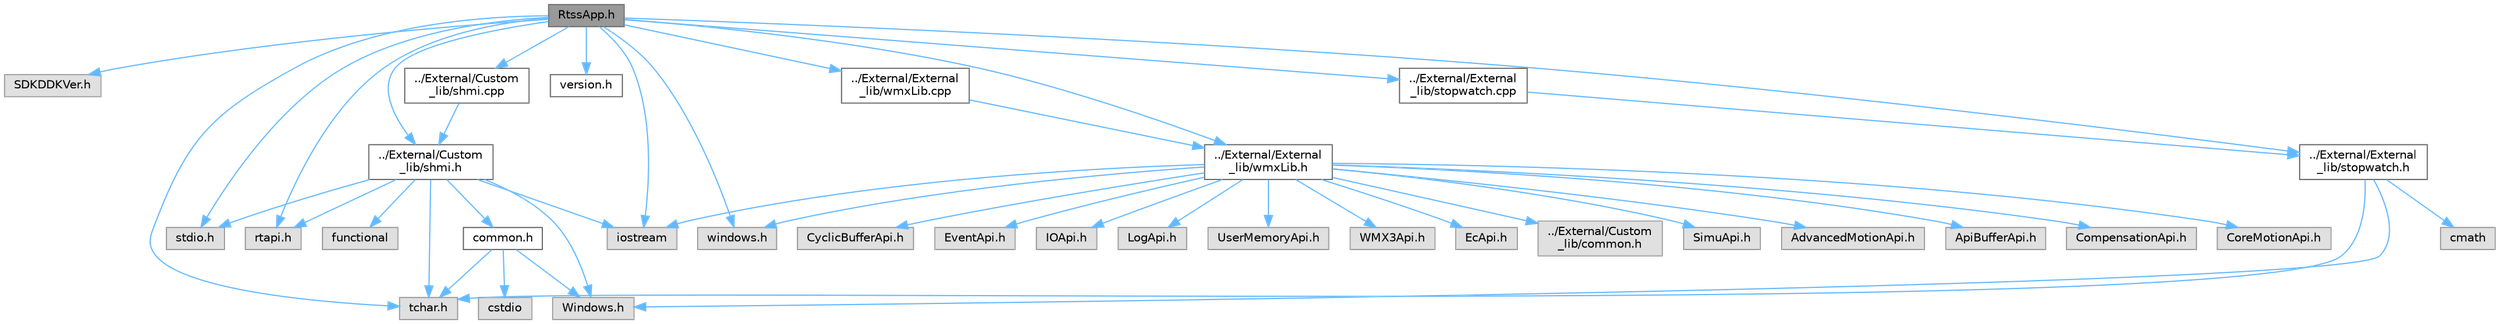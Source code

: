 digraph "RtssApp.h"
{
 // LATEX_PDF_SIZE
  bgcolor="transparent";
  edge [fontname=Helvetica,fontsize=10,labelfontname=Helvetica,labelfontsize=10];
  node [fontname=Helvetica,fontsize=10,shape=box,height=0.2,width=0.4];
  Node1 [id="Node000001",label="RtssApp.h",height=0.2,width=0.4,color="gray40", fillcolor="grey60", style="filled", fontcolor="black",tooltip=" "];
  Node1 -> Node2 [id="edge1_Node000001_Node000002",color="steelblue1",style="solid",tooltip=" "];
  Node2 [id="Node000002",label="SDKDDKVer.h",height=0.2,width=0.4,color="grey60", fillcolor="#E0E0E0", style="filled",tooltip=" "];
  Node1 -> Node3 [id="edge2_Node000001_Node000003",color="steelblue1",style="solid",tooltip=" "];
  Node3 [id="Node000003",label="stdio.h",height=0.2,width=0.4,color="grey60", fillcolor="#E0E0E0", style="filled",tooltip=" "];
  Node1 -> Node4 [id="edge3_Node000001_Node000004",color="steelblue1",style="solid",tooltip=" "];
  Node4 [id="Node000004",label="windows.h",height=0.2,width=0.4,color="grey60", fillcolor="#E0E0E0", style="filled",tooltip=" "];
  Node1 -> Node5 [id="edge4_Node000001_Node000005",color="steelblue1",style="solid",tooltip=" "];
  Node5 [id="Node000005",label="iostream",height=0.2,width=0.4,color="grey60", fillcolor="#E0E0E0", style="filled",tooltip=" "];
  Node1 -> Node6 [id="edge5_Node000001_Node000006",color="steelblue1",style="solid",tooltip=" "];
  Node6 [id="Node000006",label="tchar.h",height=0.2,width=0.4,color="grey60", fillcolor="#E0E0E0", style="filled",tooltip=" "];
  Node1 -> Node7 [id="edge6_Node000001_Node000007",color="steelblue1",style="solid",tooltip=" "];
  Node7 [id="Node000007",label="rtapi.h",height=0.2,width=0.4,color="grey60", fillcolor="#E0E0E0", style="filled",tooltip=" "];
  Node1 -> Node8 [id="edge7_Node000001_Node000008",color="steelblue1",style="solid",tooltip=" "];
  Node8 [id="Node000008",label="version.h",height=0.2,width=0.4,color="grey40", fillcolor="white", style="filled",URL="$version_8h.html",tooltip=" "];
  Node1 -> Node9 [id="edge8_Node000001_Node000009",color="steelblue1",style="solid",tooltip=" "];
  Node9 [id="Node000009",label="../External/Custom\l_lib/shmi.h",height=0.2,width=0.4,color="grey40", fillcolor="white", style="filled",URL="$shmi_8h.html",tooltip=" "];
  Node9 -> Node3 [id="edge9_Node000009_Node000003",color="steelblue1",style="solid",tooltip=" "];
  Node9 -> Node5 [id="edge10_Node000009_Node000005",color="steelblue1",style="solid",tooltip=" "];
  Node9 -> Node10 [id="edge11_Node000009_Node000010",color="steelblue1",style="solid",tooltip=" "];
  Node10 [id="Node000010",label="Windows.h",height=0.2,width=0.4,color="grey60", fillcolor="#E0E0E0", style="filled",tooltip=" "];
  Node9 -> Node6 [id="edge12_Node000009_Node000006",color="steelblue1",style="solid",tooltip=" "];
  Node9 -> Node11 [id="edge13_Node000009_Node000011",color="steelblue1",style="solid",tooltip=" "];
  Node11 [id="Node000011",label="functional",height=0.2,width=0.4,color="grey60", fillcolor="#E0E0E0", style="filled",tooltip=" "];
  Node9 -> Node7 [id="edge14_Node000009_Node000007",color="steelblue1",style="solid",tooltip=" "];
  Node9 -> Node12 [id="edge15_Node000009_Node000012",color="steelblue1",style="solid",tooltip=" "];
  Node12 [id="Node000012",label="common.h",height=0.2,width=0.4,color="grey40", fillcolor="white", style="filled",URL="$common_8h.html",tooltip=" "];
  Node12 -> Node10 [id="edge16_Node000012_Node000010",color="steelblue1",style="solid",tooltip=" "];
  Node12 -> Node6 [id="edge17_Node000012_Node000006",color="steelblue1",style="solid",tooltip=" "];
  Node12 -> Node13 [id="edge18_Node000012_Node000013",color="steelblue1",style="solid",tooltip=" "];
  Node13 [id="Node000013",label="cstdio",height=0.2,width=0.4,color="grey60", fillcolor="#E0E0E0", style="filled",tooltip=" "];
  Node1 -> Node14 [id="edge19_Node000001_Node000014",color="steelblue1",style="solid",tooltip=" "];
  Node14 [id="Node000014",label="../External/Custom\l_lib/shmi.cpp",height=0.2,width=0.4,color="grey40", fillcolor="white", style="filled",URL="$shmi_8cpp.html",tooltip=" "];
  Node14 -> Node9 [id="edge20_Node000014_Node000009",color="steelblue1",style="solid",tooltip=" "];
  Node1 -> Node15 [id="edge21_Node000001_Node000015",color="steelblue1",style="solid",tooltip=" "];
  Node15 [id="Node000015",label="../External/External\l_lib/wmxLib.h",height=0.2,width=0.4,color="grey40", fillcolor="white", style="filled",URL="$wmx_lib_8h.html",tooltip=" "];
  Node15 -> Node4 [id="edge22_Node000015_Node000004",color="steelblue1",style="solid",tooltip=" "];
  Node15 -> Node5 [id="edge23_Node000015_Node000005",color="steelblue1",style="solid",tooltip=" "];
  Node15 -> Node16 [id="edge24_Node000015_Node000016",color="steelblue1",style="solid",tooltip=" "];
  Node16 [id="Node000016",label="SimuApi.h",height=0.2,width=0.4,color="grey60", fillcolor="#E0E0E0", style="filled",tooltip=" "];
  Node15 -> Node17 [id="edge25_Node000015_Node000017",color="steelblue1",style="solid",tooltip=" "];
  Node17 [id="Node000017",label="AdvancedMotionApi.h",height=0.2,width=0.4,color="grey60", fillcolor="#E0E0E0", style="filled",tooltip=" "];
  Node15 -> Node18 [id="edge26_Node000015_Node000018",color="steelblue1",style="solid",tooltip=" "];
  Node18 [id="Node000018",label="ApiBufferApi.h",height=0.2,width=0.4,color="grey60", fillcolor="#E0E0E0", style="filled",tooltip=" "];
  Node15 -> Node19 [id="edge27_Node000015_Node000019",color="steelblue1",style="solid",tooltip=" "];
  Node19 [id="Node000019",label="CompensationApi.h",height=0.2,width=0.4,color="grey60", fillcolor="#E0E0E0", style="filled",tooltip=" "];
  Node15 -> Node20 [id="edge28_Node000015_Node000020",color="steelblue1",style="solid",tooltip=" "];
  Node20 [id="Node000020",label="CoreMotionApi.h",height=0.2,width=0.4,color="grey60", fillcolor="#E0E0E0", style="filled",tooltip=" "];
  Node15 -> Node21 [id="edge29_Node000015_Node000021",color="steelblue1",style="solid",tooltip=" "];
  Node21 [id="Node000021",label="CyclicBufferApi.h",height=0.2,width=0.4,color="grey60", fillcolor="#E0E0E0", style="filled",tooltip=" "];
  Node15 -> Node22 [id="edge30_Node000015_Node000022",color="steelblue1",style="solid",tooltip=" "];
  Node22 [id="Node000022",label="EventApi.h",height=0.2,width=0.4,color="grey60", fillcolor="#E0E0E0", style="filled",tooltip=" "];
  Node15 -> Node23 [id="edge31_Node000015_Node000023",color="steelblue1",style="solid",tooltip=" "];
  Node23 [id="Node000023",label="IOApi.h",height=0.2,width=0.4,color="grey60", fillcolor="#E0E0E0", style="filled",tooltip=" "];
  Node15 -> Node24 [id="edge32_Node000015_Node000024",color="steelblue1",style="solid",tooltip=" "];
  Node24 [id="Node000024",label="LogApi.h",height=0.2,width=0.4,color="grey60", fillcolor="#E0E0E0", style="filled",tooltip=" "];
  Node15 -> Node25 [id="edge33_Node000015_Node000025",color="steelblue1",style="solid",tooltip=" "];
  Node25 [id="Node000025",label="UserMemoryApi.h",height=0.2,width=0.4,color="grey60", fillcolor="#E0E0E0", style="filled",tooltip=" "];
  Node15 -> Node26 [id="edge34_Node000015_Node000026",color="steelblue1",style="solid",tooltip=" "];
  Node26 [id="Node000026",label="WMX3Api.h",height=0.2,width=0.4,color="grey60", fillcolor="#E0E0E0", style="filled",tooltip=" "];
  Node15 -> Node27 [id="edge35_Node000015_Node000027",color="steelblue1",style="solid",tooltip=" "];
  Node27 [id="Node000027",label="EcApi.h",height=0.2,width=0.4,color="grey60", fillcolor="#E0E0E0", style="filled",tooltip=" "];
  Node15 -> Node28 [id="edge36_Node000015_Node000028",color="steelblue1",style="solid",tooltip=" "];
  Node28 [id="Node000028",label="../External/Custom\l_lib/common.h",height=0.2,width=0.4,color="grey60", fillcolor="#E0E0E0", style="filled",tooltip=" "];
  Node1 -> Node29 [id="edge37_Node000001_Node000029",color="steelblue1",style="solid",tooltip=" "];
  Node29 [id="Node000029",label="../External/External\l_lib/wmxLib.cpp",height=0.2,width=0.4,color="grey40", fillcolor="white", style="filled",URL="$wmx_lib_8cpp.html",tooltip=" "];
  Node29 -> Node15 [id="edge38_Node000029_Node000015",color="steelblue1",style="solid",tooltip=" "];
  Node1 -> Node30 [id="edge39_Node000001_Node000030",color="steelblue1",style="solid",tooltip=" "];
  Node30 [id="Node000030",label="../External/External\l_lib/stopwatch.h",height=0.2,width=0.4,color="grey40", fillcolor="white", style="filled",URL="$stopwatch_8h.html",tooltip=" "];
  Node30 -> Node10 [id="edge40_Node000030_Node000010",color="steelblue1",style="solid",tooltip=" "];
  Node30 -> Node6 [id="edge41_Node000030_Node000006",color="steelblue1",style="solid",tooltip=" "];
  Node30 -> Node31 [id="edge42_Node000030_Node000031",color="steelblue1",style="solid",tooltip=" "];
  Node31 [id="Node000031",label="cmath",height=0.2,width=0.4,color="grey60", fillcolor="#E0E0E0", style="filled",tooltip=" "];
  Node1 -> Node32 [id="edge43_Node000001_Node000032",color="steelblue1",style="solid",tooltip=" "];
  Node32 [id="Node000032",label="../External/External\l_lib/stopwatch.cpp",height=0.2,width=0.4,color="grey40", fillcolor="white", style="filled",URL="$stopwatch_8cpp.html",tooltip=" "];
  Node32 -> Node30 [id="edge44_Node000032_Node000030",color="steelblue1",style="solid",tooltip=" "];
}
